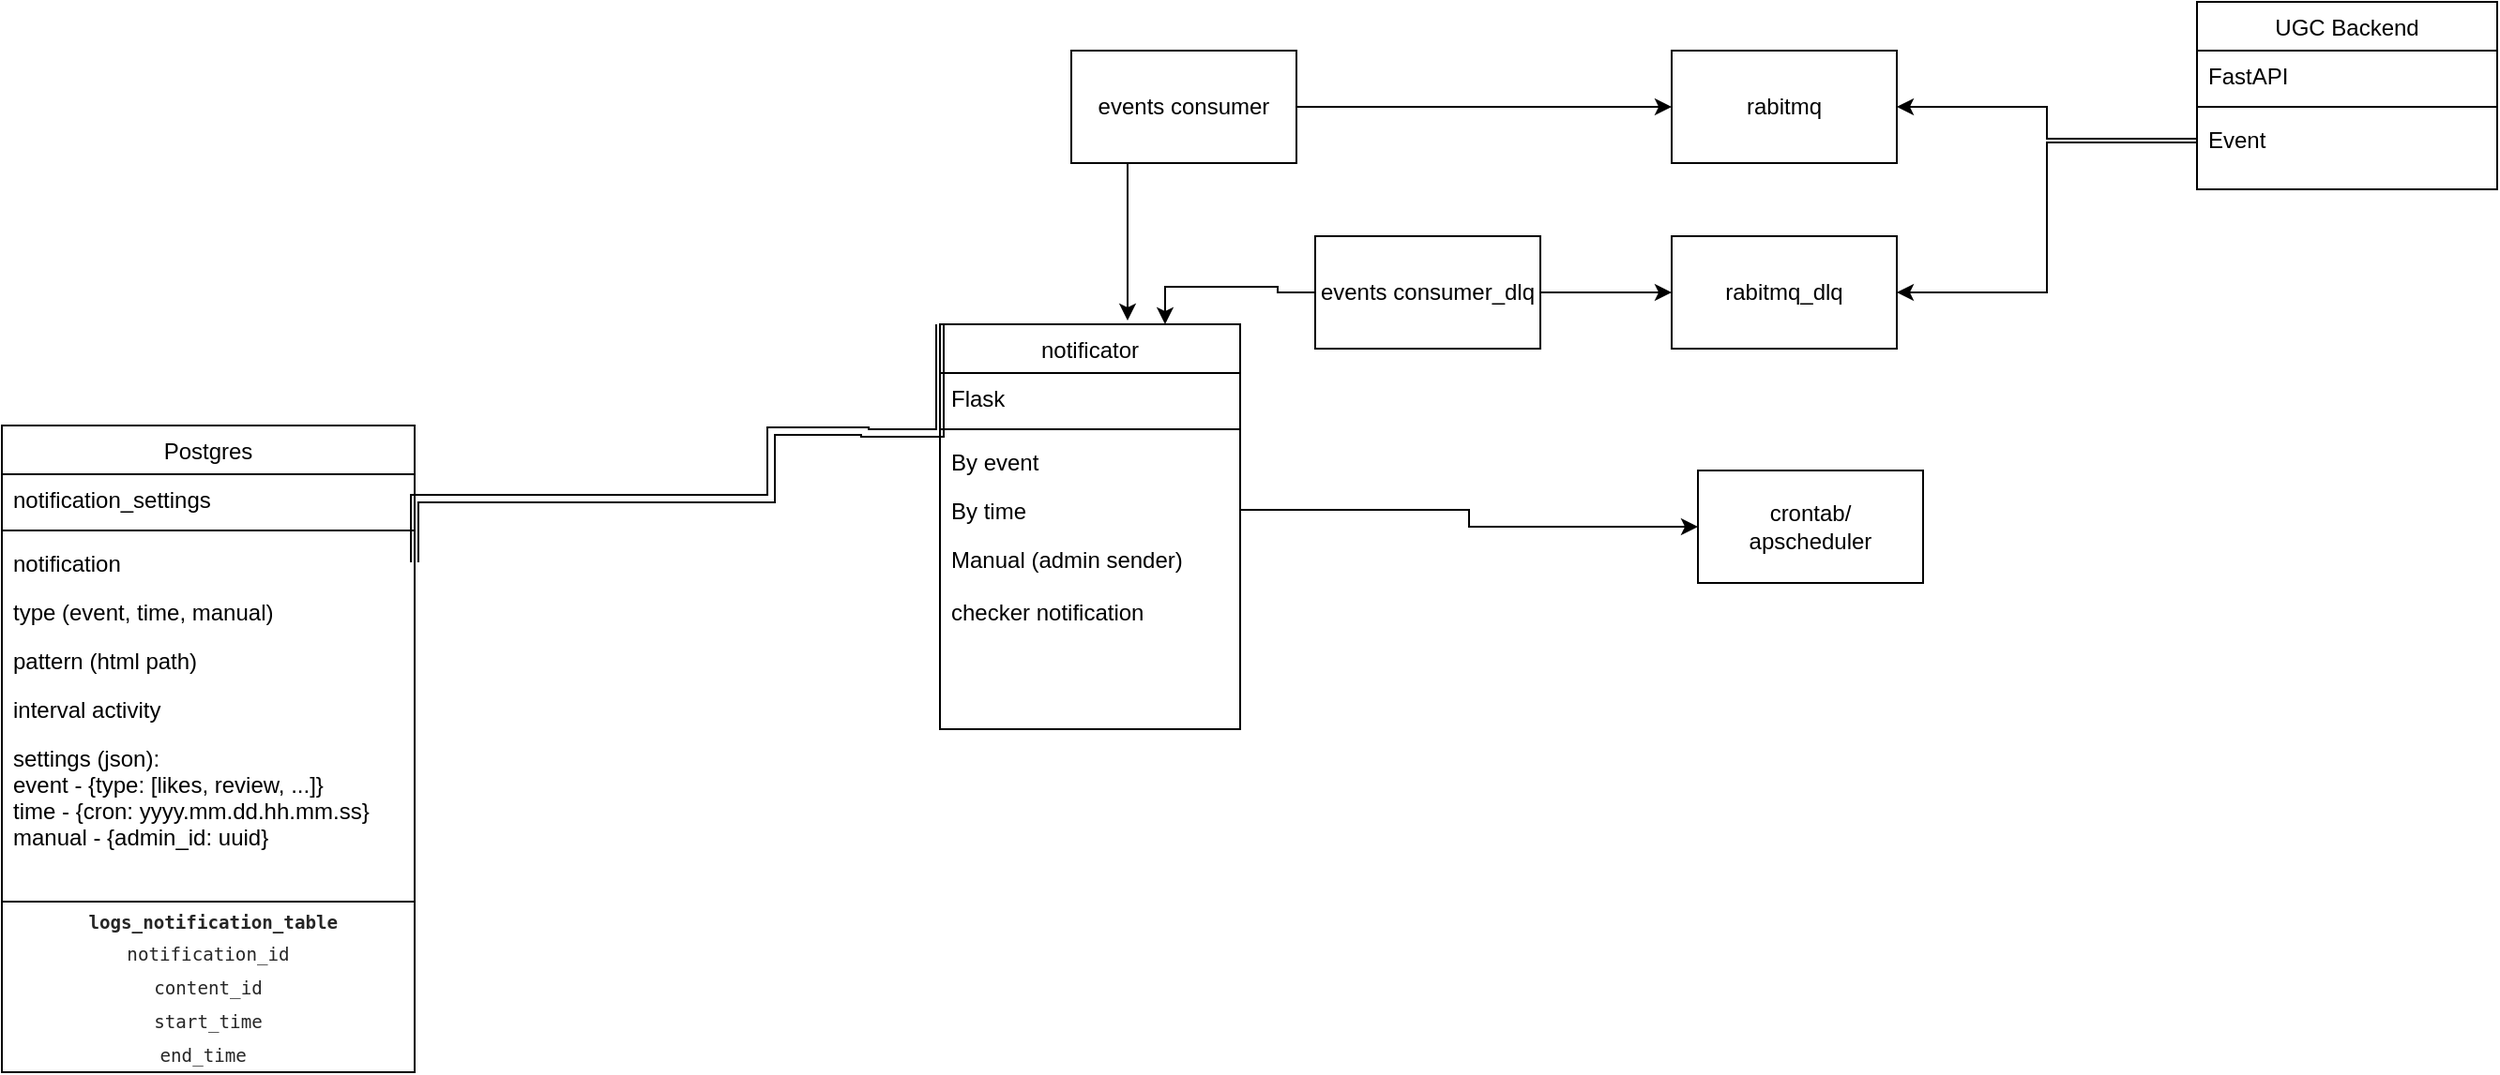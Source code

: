 <mxfile version="21.0.6" type="device"><diagram id="C5RBs43oDa-KdzZeNtuy" name="Page-1"><mxGraphModel dx="1081" dy="674" grid="1" gridSize="10" guides="1" tooltips="1" connect="1" arrows="1" fold="1" page="1" pageScale="1" pageWidth="827" pageHeight="1169" math="0" shadow="0"><root><mxCell id="WIyWlLk6GJQsqaUBKTNV-0"/><mxCell id="WIyWlLk6GJQsqaUBKTNV-1" parent="WIyWlLk6GJQsqaUBKTNV-0"/><mxCell id="oXzIRPWj1clB41x3ZmVq-0" value="notificator&#xA;" style="swimlane;fontStyle=0;align=center;verticalAlign=top;childLayout=stackLayout;horizontal=1;startSize=26;horizontalStack=0;resizeParent=1;resizeLast=0;collapsible=1;marginBottom=0;rounded=0;shadow=0;strokeWidth=1;fillColor=none;" parent="WIyWlLk6GJQsqaUBKTNV-1" vertex="1"><mxGeometry x="1250" y="212" width="160" height="216" as="geometry"><mxRectangle x="550" y="140" width="160" height="26" as="alternateBounds"/></mxGeometry></mxCell><mxCell id="oXzIRPWj1clB41x3ZmVq-1" value="Flask" style="text;align=left;verticalAlign=top;spacingLeft=4;spacingRight=4;overflow=hidden;rotatable=0;points=[[0,0.5],[1,0.5]];portConstraint=eastwest;fillColor=none;" parent="oXzIRPWj1clB41x3ZmVq-0" vertex="1"><mxGeometry y="26" width="160" height="26" as="geometry"/></mxCell><mxCell id="oXzIRPWj1clB41x3ZmVq-6" value="" style="line;html=1;strokeWidth=1;align=left;verticalAlign=middle;spacingTop=-1;spacingLeft=3;spacingRight=3;rotatable=0;labelPosition=right;points=[];portConstraint=eastwest;" parent="oXzIRPWj1clB41x3ZmVq-0" vertex="1"><mxGeometry y="52" width="160" height="8" as="geometry"/></mxCell><mxCell id="oXzIRPWj1clB41x3ZmVq-8" value="By event" style="text;align=left;verticalAlign=top;spacingLeft=4;spacingRight=4;overflow=hidden;rotatable=0;points=[[0,0.5],[1,0.5]];portConstraint=eastwest;fillColor=none;" parent="oXzIRPWj1clB41x3ZmVq-0" vertex="1"><mxGeometry y="60" width="160" height="26" as="geometry"/></mxCell><mxCell id="oXzIRPWj1clB41x3ZmVq-9" value="By time" style="text;align=left;verticalAlign=top;spacingLeft=4;spacingRight=4;overflow=hidden;rotatable=0;points=[[0,0.5],[1,0.5]];portConstraint=eastwest;fillColor=none;" parent="oXzIRPWj1clB41x3ZmVq-0" vertex="1"><mxGeometry y="86" width="160" height="26" as="geometry"/></mxCell><mxCell id="oXzIRPWj1clB41x3ZmVq-10" value="Manual (admin sender)" style="text;align=left;verticalAlign=top;spacingLeft=4;spacingRight=4;overflow=hidden;rotatable=0;points=[[0,0.5],[1,0.5]];portConstraint=eastwest;fillColor=none;" parent="oXzIRPWj1clB41x3ZmVq-0" vertex="1"><mxGeometry y="112" width="160" height="28" as="geometry"/></mxCell><mxCell id="oXzIRPWj1clB41x3ZmVq-42" value="checker notification" style="text;align=left;verticalAlign=top;spacingLeft=4;spacingRight=4;overflow=hidden;rotatable=0;points=[[0,0.5],[1,0.5]];portConstraint=eastwest;" parent="oXzIRPWj1clB41x3ZmVq-0" vertex="1"><mxGeometry y="140" width="160" height="26" as="geometry"/></mxCell><mxCell id="oXzIRPWj1clB41x3ZmVq-11" value="crontab/&lt;br&gt;apscheduler" style="rounded=0;whiteSpace=wrap;html=1;fillColor=none;" parent="WIyWlLk6GJQsqaUBKTNV-1" vertex="1"><mxGeometry x="1654" y="290" width="120" height="60" as="geometry"/></mxCell><mxCell id="oXzIRPWj1clB41x3ZmVq-13" style="edgeStyle=orthogonalEdgeStyle;rounded=0;orthogonalLoop=1;jettySize=auto;html=1;entryX=0;entryY=0.5;entryDx=0;entryDy=0;" parent="WIyWlLk6GJQsqaUBKTNV-1" source="oXzIRPWj1clB41x3ZmVq-9" target="oXzIRPWj1clB41x3ZmVq-11" edge="1"><mxGeometry relative="1" as="geometry"/></mxCell><mxCell id="oXzIRPWj1clB41x3ZmVq-15" value="rabitmq" style="rounded=0;whiteSpace=wrap;html=1;" parent="WIyWlLk6GJQsqaUBKTNV-1" vertex="1"><mxGeometry x="1640" y="66" width="120" height="60" as="geometry"/></mxCell><mxCell id="oXzIRPWj1clB41x3ZmVq-16" style="edgeStyle=orthogonalEdgeStyle;rounded=0;orthogonalLoop=1;jettySize=auto;html=1;exitX=1;exitY=0.5;exitDx=0;exitDy=0;entryX=0;entryY=0.5;entryDx=0;entryDy=0;" parent="WIyWlLk6GJQsqaUBKTNV-1" source="J4FH4XJpbIowLXP31mT4-0" target="oXzIRPWj1clB41x3ZmVq-15" edge="1"><mxGeometry relative="1" as="geometry"/></mxCell><mxCell id="H-mmJcnQUszS6N4VdVZG-2" style="edgeStyle=orthogonalEdgeStyle;rounded=0;orthogonalLoop=1;jettySize=auto;html=1;exitX=0;exitY=0.75;exitDx=0;exitDy=0;entryX=1;entryY=0.5;entryDx=0;entryDy=0;" parent="WIyWlLk6GJQsqaUBKTNV-1" source="oXzIRPWj1clB41x3ZmVq-17" target="H-mmJcnQUszS6N4VdVZG-0" edge="1"><mxGeometry relative="1" as="geometry"/></mxCell><mxCell id="oXzIRPWj1clB41x3ZmVq-17" value="UGC Backend" style="swimlane;fontStyle=0;align=center;verticalAlign=top;childLayout=stackLayout;horizontal=1;startSize=26;horizontalStack=0;resizeParent=1;resizeLast=0;collapsible=1;marginBottom=0;rounded=0;shadow=0;strokeWidth=1;" parent="WIyWlLk6GJQsqaUBKTNV-1" vertex="1"><mxGeometry x="1920" y="40" width="160" height="100" as="geometry"><mxRectangle x="550" y="140" width="160" height="26" as="alternateBounds"/></mxGeometry></mxCell><mxCell id="oXzIRPWj1clB41x3ZmVq-18" value="FastAPI" style="text;align=left;verticalAlign=top;spacingLeft=4;spacingRight=4;overflow=hidden;rotatable=0;points=[[0,0.5],[1,0.5]];portConstraint=eastwest;" parent="oXzIRPWj1clB41x3ZmVq-17" vertex="1"><mxGeometry y="26" width="160" height="26" as="geometry"/></mxCell><mxCell id="oXzIRPWj1clB41x3ZmVq-19" value="" style="line;html=1;strokeWidth=1;align=left;verticalAlign=middle;spacingTop=-1;spacingLeft=3;spacingRight=3;rotatable=0;labelPosition=right;points=[];portConstraint=eastwest;" parent="oXzIRPWj1clB41x3ZmVq-17" vertex="1"><mxGeometry y="52" width="160" height="8" as="geometry"/></mxCell><mxCell id="oXzIRPWj1clB41x3ZmVq-22" value="Event" style="text;align=left;verticalAlign=top;spacingLeft=4;spacingRight=4;overflow=hidden;rotatable=0;points=[[0,0.5],[1,0.5]];portConstraint=eastwest;fillColor=none;" parent="oXzIRPWj1clB41x3ZmVq-17" vertex="1"><mxGeometry y="60" width="160" height="26" as="geometry"/></mxCell><mxCell id="oXzIRPWj1clB41x3ZmVq-23" style="edgeStyle=orthogonalEdgeStyle;rounded=0;orthogonalLoop=1;jettySize=auto;html=1;exitX=0;exitY=0.5;exitDx=0;exitDy=0;entryX=1;entryY=0.5;entryDx=0;entryDy=0;" parent="WIyWlLk6GJQsqaUBKTNV-1" source="oXzIRPWj1clB41x3ZmVq-22" target="oXzIRPWj1clB41x3ZmVq-15" edge="1"><mxGeometry relative="1" as="geometry"/></mxCell><mxCell id="oXzIRPWj1clB41x3ZmVq-25" style="edgeStyle=orthogonalEdgeStyle;rounded=0;orthogonalLoop=1;jettySize=auto;html=1;exitX=1;exitY=0.5;exitDx=0;exitDy=0;shape=link;entryX=0;entryY=0;entryDx=0;entryDy=0;" parent="WIyWlLk6GJQsqaUBKTNV-1" source="oXzIRPWj1clB41x3ZmVq-36" target="oXzIRPWj1clB41x3ZmVq-0" edge="1"><mxGeometry relative="1" as="geometry"><mxPoint x="1110" y="300" as="sourcePoint"/><Array as="points"><mxPoint x="970" y="305"/><mxPoint x="1160" y="305"/><mxPoint x="1160" y="269"/><mxPoint x="1210" y="269"/><mxPoint x="1210" y="270"/><mxPoint x="1250" y="270"/></Array></mxGeometry></mxCell><mxCell id="oXzIRPWj1clB41x3ZmVq-35" value="Postgres" style="swimlane;fontStyle=0;align=center;verticalAlign=top;childLayout=stackLayout;horizontal=1;startSize=26;horizontalStack=0;resizeParent=1;resizeLast=0;collapsible=1;marginBottom=0;rounded=0;shadow=0;strokeWidth=1;fillColor=none;" parent="WIyWlLk6GJQsqaUBKTNV-1" vertex="1"><mxGeometry x="750" y="266" width="220" height="254" as="geometry"><mxRectangle x="550" y="140" width="160" height="26" as="alternateBounds"/></mxGeometry></mxCell><mxCell id="oXzIRPWj1clB41x3ZmVq-45" value="notification_settings" style="text;align=left;verticalAlign=top;spacingLeft=4;spacingRight=4;overflow=hidden;rotatable=0;points=[[0,0.5],[1,0.5]];portConstraint=eastwest;fillColor=none;" parent="oXzIRPWj1clB41x3ZmVq-35" vertex="1"><mxGeometry y="26" width="220" height="26" as="geometry"/></mxCell><mxCell id="oXzIRPWj1clB41x3ZmVq-44" value="" style="line;html=1;strokeWidth=1;align=left;verticalAlign=middle;spacingTop=-1;spacingLeft=3;spacingRight=3;rotatable=0;labelPosition=right;points=[];portConstraint=eastwest;" parent="oXzIRPWj1clB41x3ZmVq-35" vertex="1"><mxGeometry y="52" width="220" height="8" as="geometry"/></mxCell><mxCell id="oXzIRPWj1clB41x3ZmVq-36" value="notification" style="text;align=left;verticalAlign=top;spacingLeft=4;spacingRight=4;overflow=hidden;rotatable=0;points=[[0,0.5],[1,0.5]];portConstraint=eastwest;" parent="oXzIRPWj1clB41x3ZmVq-35" vertex="1"><mxGeometry y="60" width="220" height="26" as="geometry"/></mxCell><mxCell id="oXzIRPWj1clB41x3ZmVq-37" value="type (event, time, manual)" style="text;align=left;verticalAlign=top;spacingLeft=4;spacingRight=4;overflow=hidden;rotatable=0;points=[[0,0.5],[1,0.5]];portConstraint=eastwest;" parent="oXzIRPWj1clB41x3ZmVq-35" vertex="1"><mxGeometry y="86" width="220" height="26" as="geometry"/></mxCell><mxCell id="oXzIRPWj1clB41x3ZmVq-38" value="pattern (html path)" style="text;align=left;verticalAlign=top;spacingLeft=4;spacingRight=4;overflow=hidden;rotatable=0;points=[[0,0.5],[1,0.5]];portConstraint=eastwest;" parent="oXzIRPWj1clB41x3ZmVq-35" vertex="1"><mxGeometry y="112" width="220" height="26" as="geometry"/></mxCell><mxCell id="oXzIRPWj1clB41x3ZmVq-43" value="interval activity" style="text;align=left;verticalAlign=top;spacingLeft=4;spacingRight=4;overflow=hidden;rotatable=0;points=[[0,0.5],[1,0.5]];portConstraint=eastwest;" parent="oXzIRPWj1clB41x3ZmVq-35" vertex="1"><mxGeometry y="138" width="220" height="26" as="geometry"/></mxCell><mxCell id="oXzIRPWj1clB41x3ZmVq-46" value="settings (json):&#xA;event - {type: [likes, review, ...]}&#xA;time - {cron: yyyy.mm.dd.hh.mm.ss}&#xA;manual - {admin_id: uuid}" style="text;align=left;verticalAlign=top;spacingLeft=4;spacingRight=4;overflow=hidden;rotatable=0;points=[[0,0.5],[1,0.5]];portConstraint=eastwest;" parent="oXzIRPWj1clB41x3ZmVq-35" vertex="1"><mxGeometry y="164" width="220" height="76" as="geometry"/></mxCell><mxCell id="oXzIRPWj1clB41x3ZmVq-41" value="&lt;code style=&quot;display: inline; box-sizing: border-box; min-width: 1.86em; padding: 0.35em 0.55em; border-radius: 4px; font-family: Menlo, &amp;quot;Ubuntu Mono&amp;quot;, consolas, source-code-pro, monospace; font-size: 0.8em; line-height: 1.86em; color: rgba(0, 0, 0, 0.85); background-color: var(--color-background-alternate); box-shadow: inset 0 0 0 1px var(--color-background-glassy-c); word-break: break-word;&quot; class=&quot;code-inline code-inline_theme_light&quot;&gt;&lt;b&gt;logs_notification_table&lt;/b&gt;&lt;br&gt;notification_id&lt;br&gt;content_id&lt;br&gt;start_time&lt;br&gt;end_time&lt;br&gt;&lt;/code&gt;" style="rounded=0;whiteSpace=wrap;html=1;fillColor=none;" parent="WIyWlLk6GJQsqaUBKTNV-1" vertex="1"><mxGeometry x="750" y="520" width="220" height="91" as="geometry"/></mxCell><mxCell id="J4FH4XJpbIowLXP31mT4-1" style="edgeStyle=orthogonalEdgeStyle;rounded=0;orthogonalLoop=1;jettySize=auto;html=1;exitX=0.25;exitY=1;exitDx=0;exitDy=0;" parent="WIyWlLk6GJQsqaUBKTNV-1" source="J4FH4XJpbIowLXP31mT4-0" edge="1"><mxGeometry relative="1" as="geometry"><mxPoint x="1350" y="210" as="targetPoint"/></mxGeometry></mxCell><mxCell id="J4FH4XJpbIowLXP31mT4-0" value="events consumer" style="rounded=0;whiteSpace=wrap;html=1;" parent="WIyWlLk6GJQsqaUBKTNV-1" vertex="1"><mxGeometry x="1320" y="66" width="120" height="60" as="geometry"/></mxCell><mxCell id="H-mmJcnQUszS6N4VdVZG-0" value="rabitmq_dlq" style="rounded=0;whiteSpace=wrap;html=1;" parent="WIyWlLk6GJQsqaUBKTNV-1" vertex="1"><mxGeometry x="1640" y="165" width="120" height="60" as="geometry"/></mxCell><mxCell id="H-mmJcnQUszS6N4VdVZG-3" style="edgeStyle=orthogonalEdgeStyle;rounded=0;orthogonalLoop=1;jettySize=auto;html=1;exitX=1;exitY=0.5;exitDx=0;exitDy=0;entryX=0;entryY=0.5;entryDx=0;entryDy=0;" parent="WIyWlLk6GJQsqaUBKTNV-1" source="H-mmJcnQUszS6N4VdVZG-1" target="H-mmJcnQUszS6N4VdVZG-0" edge="1"><mxGeometry relative="1" as="geometry"/></mxCell><mxCell id="H-mmJcnQUszS6N4VdVZG-4" style="edgeStyle=orthogonalEdgeStyle;rounded=0;orthogonalLoop=1;jettySize=auto;html=1;exitX=0;exitY=0.5;exitDx=0;exitDy=0;entryX=0.75;entryY=0;entryDx=0;entryDy=0;" parent="WIyWlLk6GJQsqaUBKTNV-1" source="H-mmJcnQUszS6N4VdVZG-1" target="oXzIRPWj1clB41x3ZmVq-0" edge="1"><mxGeometry relative="1" as="geometry"/></mxCell><mxCell id="H-mmJcnQUszS6N4VdVZG-1" value="events consumer_dlq" style="rounded=0;whiteSpace=wrap;html=1;" parent="WIyWlLk6GJQsqaUBKTNV-1" vertex="1"><mxGeometry x="1450" y="165" width="120" height="60" as="geometry"/></mxCell></root></mxGraphModel></diagram></mxfile>